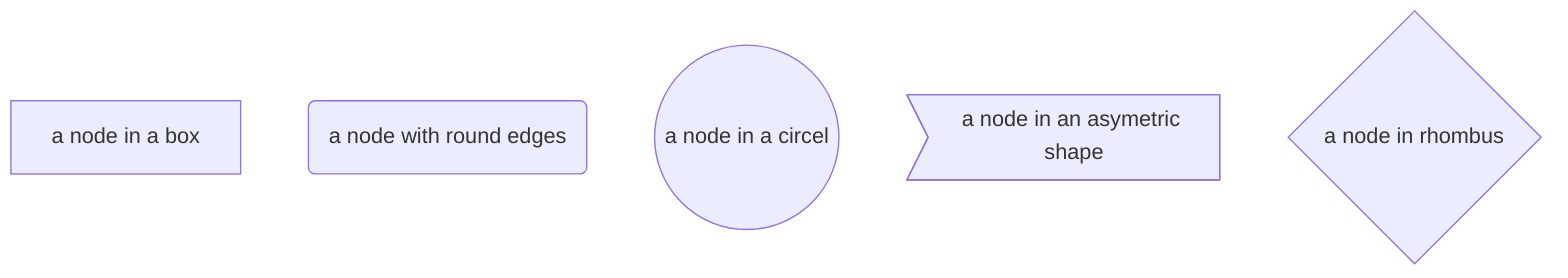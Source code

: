 graph TD
A[a node in a box]
B(a node with round edges)
C((a node in a circel))
D>a node in an asymetric shape]
E{a node in rhombus}
